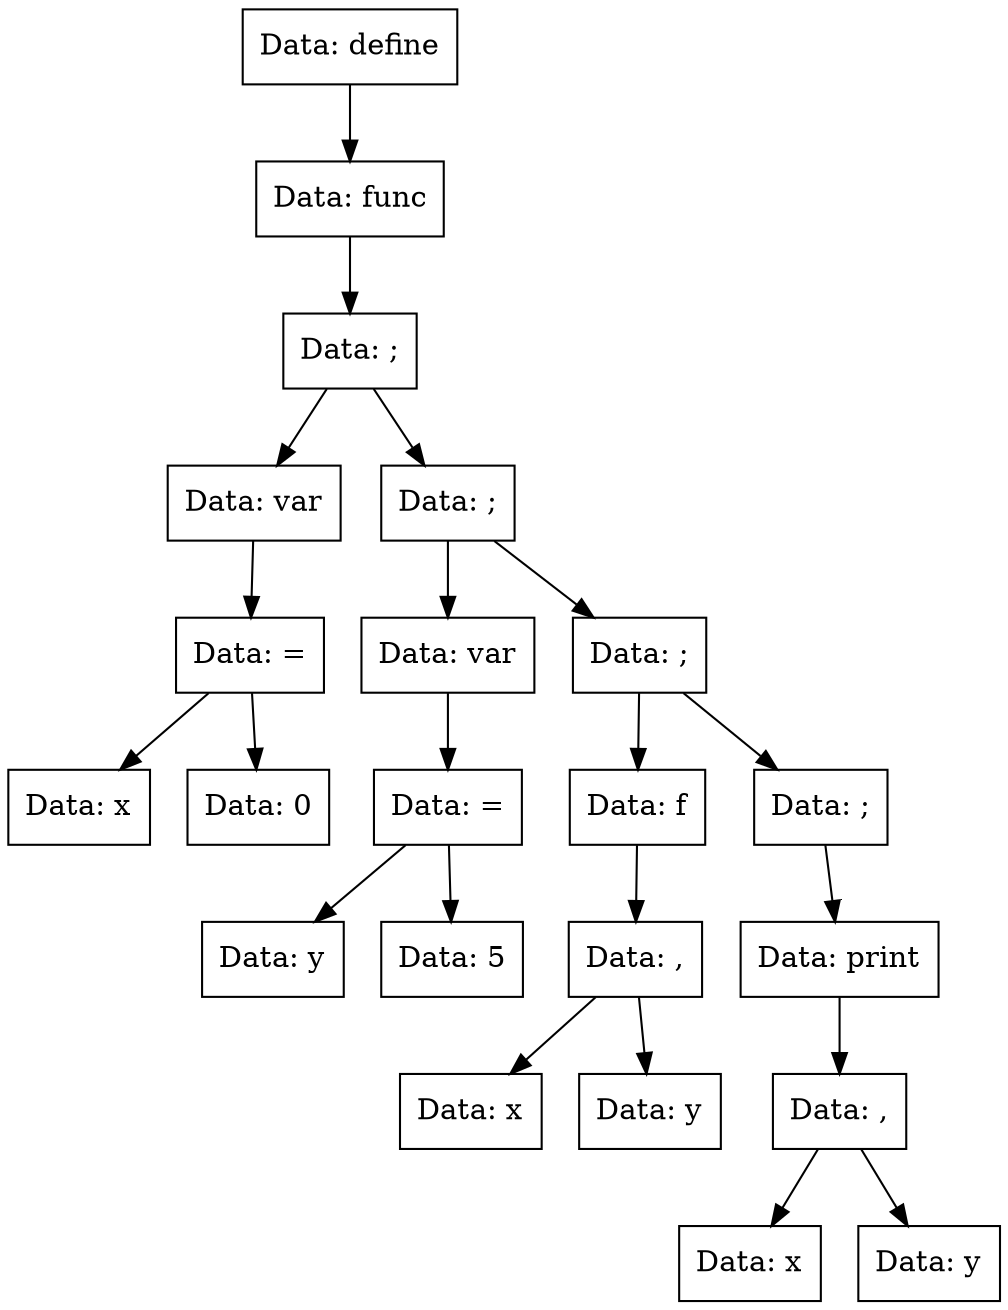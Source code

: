 digraph func{
Node0x561290d139d0[shape="record", label="Data: define"];
Node0x561290d13a70[shape="record", label="Data: func"];
Node0x561290d13a20[shape="record", label="Data: ;"];
Node0x561290d137f0[shape="record", label="Data: var"];
Node0x561290d13840[shape="record", label="Data: ="];
Node0x561290d138e0[shape="record", label="Data: x"];
Node0x561290d13840->Node0x561290d138e0;
Node0x561290d13890[shape="record", label="Data: 0"];
Node0x561290d13840->Node0x561290d13890;
Node0x561290d137f0->Node0x561290d13840;
Node0x561290d13a20->Node0x561290d137f0;
Node0x561290d13700[shape="record", label="Data: ;"];
Node0x561290d13cf0[shape="record", label="Data: var"];
Node0x561290d13ca0[shape="record", label="Data: ="];
Node0x561290d13c50[shape="record", label="Data: y"];
Node0x561290d13ca0->Node0x561290d13c50;
Node0x561290d13ac0[shape="record", label="Data: 5"];
Node0x561290d13ca0->Node0x561290d13ac0;
Node0x561290d13cf0->Node0x561290d13ca0;
Node0x561290d13700->Node0x561290d13cf0;
Node0x561290d13930[shape="record", label="Data: ;"];
Node0x561290d137a0[shape="record", label="Data: f"];
Node0x561290d13750[shape="record", label="Data: ,"];
Node0x561290d13d90[shape="record", label="Data: x"];
Node0x561290d13750->Node0x561290d13d90;
Node0x561290d13980[shape="record", label="Data: y"];
Node0x561290d13750->Node0x561290d13980;
Node0x561290d137a0->Node0x561290d13750;
Node0x561290d13930->Node0x561290d137a0;
Node0x561290d13bb0[shape="record", label="Data: ;"];
Node0x561290d13c00[shape="record", label="Data: print"];
Node0x561290d13b60[shape="record", label="Data: ,"];
Node0x561290d13b10[shape="record", label="Data: x"];
Node0x561290d13b60->Node0x561290d13b10;
Node0x561290d13d40[shape="record", label="Data: y"];
Node0x561290d13b60->Node0x561290d13d40;
Node0x561290d13c00->Node0x561290d13b60;
Node0x561290d13bb0->Node0x561290d13c00;
Node0x561290d13930->Node0x561290d13bb0;
Node0x561290d13700->Node0x561290d13930;
Node0x561290d13a20->Node0x561290d13700;
Node0x561290d13a70->Node0x561290d13a20;
Node0x561290d139d0->Node0x561290d13a70;
}